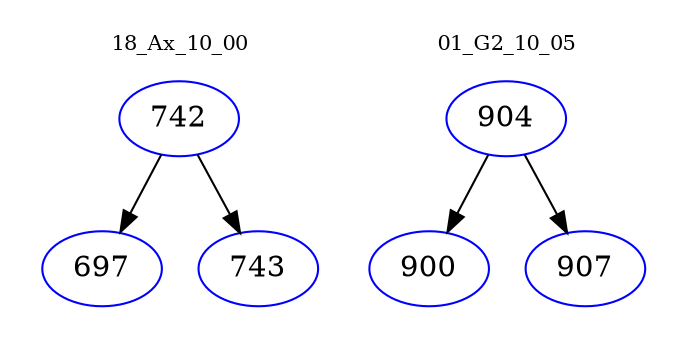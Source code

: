 digraph{
subgraph cluster_0 {
color = white
label = "18_Ax_10_00";
fontsize=10;
T0_742 [label="742", color="blue"]
T0_742 -> T0_697 [color="black"]
T0_697 [label="697", color="blue"]
T0_742 -> T0_743 [color="black"]
T0_743 [label="743", color="blue"]
}
subgraph cluster_1 {
color = white
label = "01_G2_10_05";
fontsize=10;
T1_904 [label="904", color="blue"]
T1_904 -> T1_900 [color="black"]
T1_900 [label="900", color="blue"]
T1_904 -> T1_907 [color="black"]
T1_907 [label="907", color="blue"]
}
}
